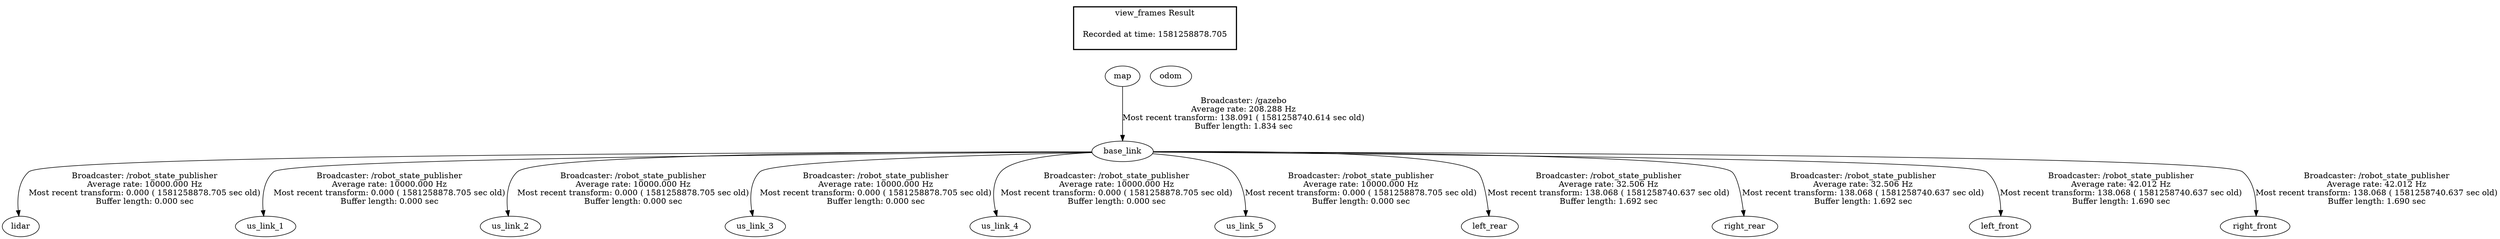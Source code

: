 digraph G {
"base_link" -> "lidar"[label="Broadcaster: /robot_state_publisher\nAverage rate: 10000.000 Hz\nMost recent transform: 0.000 ( 1581258878.705 sec old)\nBuffer length: 0.000 sec\n"];
"map" -> "base_link"[label="Broadcaster: /gazebo\nAverage rate: 208.288 Hz\nMost recent transform: 138.091 ( 1581258740.614 sec old)\nBuffer length: 1.834 sec\n"];
"base_link" -> "us_link_1"[label="Broadcaster: /robot_state_publisher\nAverage rate: 10000.000 Hz\nMost recent transform: 0.000 ( 1581258878.705 sec old)\nBuffer length: 0.000 sec\n"];
"base_link" -> "us_link_2"[label="Broadcaster: /robot_state_publisher\nAverage rate: 10000.000 Hz\nMost recent transform: 0.000 ( 1581258878.705 sec old)\nBuffer length: 0.000 sec\n"];
"base_link" -> "us_link_3"[label="Broadcaster: /robot_state_publisher\nAverage rate: 10000.000 Hz\nMost recent transform: 0.000 ( 1581258878.705 sec old)\nBuffer length: 0.000 sec\n"];
"base_link" -> "us_link_4"[label="Broadcaster: /robot_state_publisher\nAverage rate: 10000.000 Hz\nMost recent transform: 0.000 ( 1581258878.705 sec old)\nBuffer length: 0.000 sec\n"];
"base_link" -> "us_link_5"[label="Broadcaster: /robot_state_publisher\nAverage rate: 10000.000 Hz\nMost recent transform: 0.000 ( 1581258878.705 sec old)\nBuffer length: 0.000 sec\n"];
"base_link" -> "left_rear"[label="Broadcaster: /robot_state_publisher\nAverage rate: 32.506 Hz\nMost recent transform: 138.068 ( 1581258740.637 sec old)\nBuffer length: 1.692 sec\n"];
"base_link" -> "right_rear"[label="Broadcaster: /robot_state_publisher\nAverage rate: 32.506 Hz\nMost recent transform: 138.068 ( 1581258740.637 sec old)\nBuffer length: 1.692 sec\n"];
"base_link" -> "left_front"[label="Broadcaster: /robot_state_publisher\nAverage rate: 42.012 Hz\nMost recent transform: 138.068 ( 1581258740.637 sec old)\nBuffer length: 1.690 sec\n"];
"base_link" -> "right_front"[label="Broadcaster: /robot_state_publisher\nAverage rate: 42.012 Hz\nMost recent transform: 138.068 ( 1581258740.637 sec old)\nBuffer length: 1.690 sec\n"];
edge [style=invis];
 subgraph cluster_legend { style=bold; color=black; label ="view_frames Result";
"Recorded at time: 1581258878.705"[ shape=plaintext ] ;
 }->"odom";
edge [style=invis];
 subgraph cluster_legend { style=bold; color=black; label ="view_frames Result";
"Recorded at time: 1581258878.705"[ shape=plaintext ] ;
 }->"map";
}